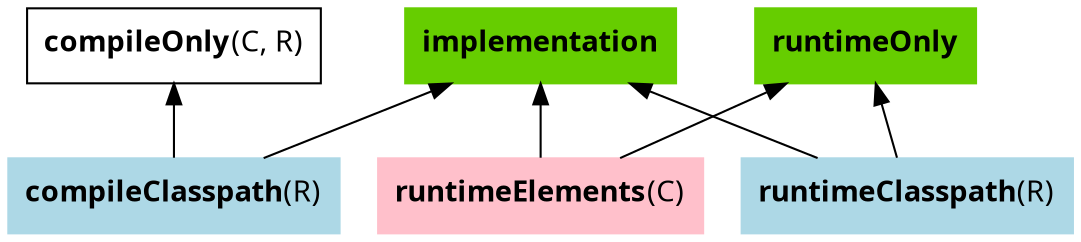 digraph configurations {
    rankdir = BT;
   graph [ dpi = 100, fontname="Sans"];
   node [fontname = "Sans"];
   edge [fontname = "Sans"];

   "compileClasspath" [shape="box", label=<<B>compileClasspath</B>(R)>, color="lightblue", bgcolor="lightblue", style="filled"]
   "compileClasspath" -> "compileOnly"
   "compileOnly" [shape="box", label=<<B>compileOnly</B>(C, R)>, ]
   "compileClasspath" -> "implementation"
   "implementation" [shape="box", label=<<B>implementation</B>>, color="chartreuse3", bgcolor="chartreuse3", style="filled"]

   "runtimeClasspath" [shape="box", label=<<B>runtimeClasspath</B>(R)>, color="lightblue", bgcolor="lightblue", style="filled"]
   "runtimeClasspath" -> "runtimeOnly"
   "runtimeOnly" [shape="box", label=<<B>runtimeOnly</B>>, color="chartreuse3", bgcolor="chartreuse3", style="filled"]
   "runtimeClasspath" -> "implementation"
   "runtimeElements" [shape="box", label=<<B>runtimeElements</B>(C)>, color="pink", bgcolor="pink", style="filled"]
   "runtimeElements" -> "implementation"
   "runtimeElements" -> "runtimeOnly"

}
